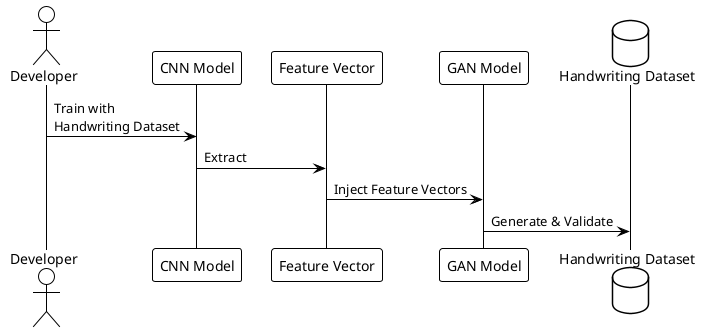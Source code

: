 @startuml
!theme plain

actor Developer
participant "CNN Model" as CNN
participant "Feature Vector" as FV
participant "GAN Model" as GAN
database "Handwriting Dataset" as HD

Developer -> CNN : Train with\nHandwriting Dataset
CNN -> FV : Extract
FV -> GAN : Inject Feature Vectors
GAN -> HD : Generate & Validate

@enduml